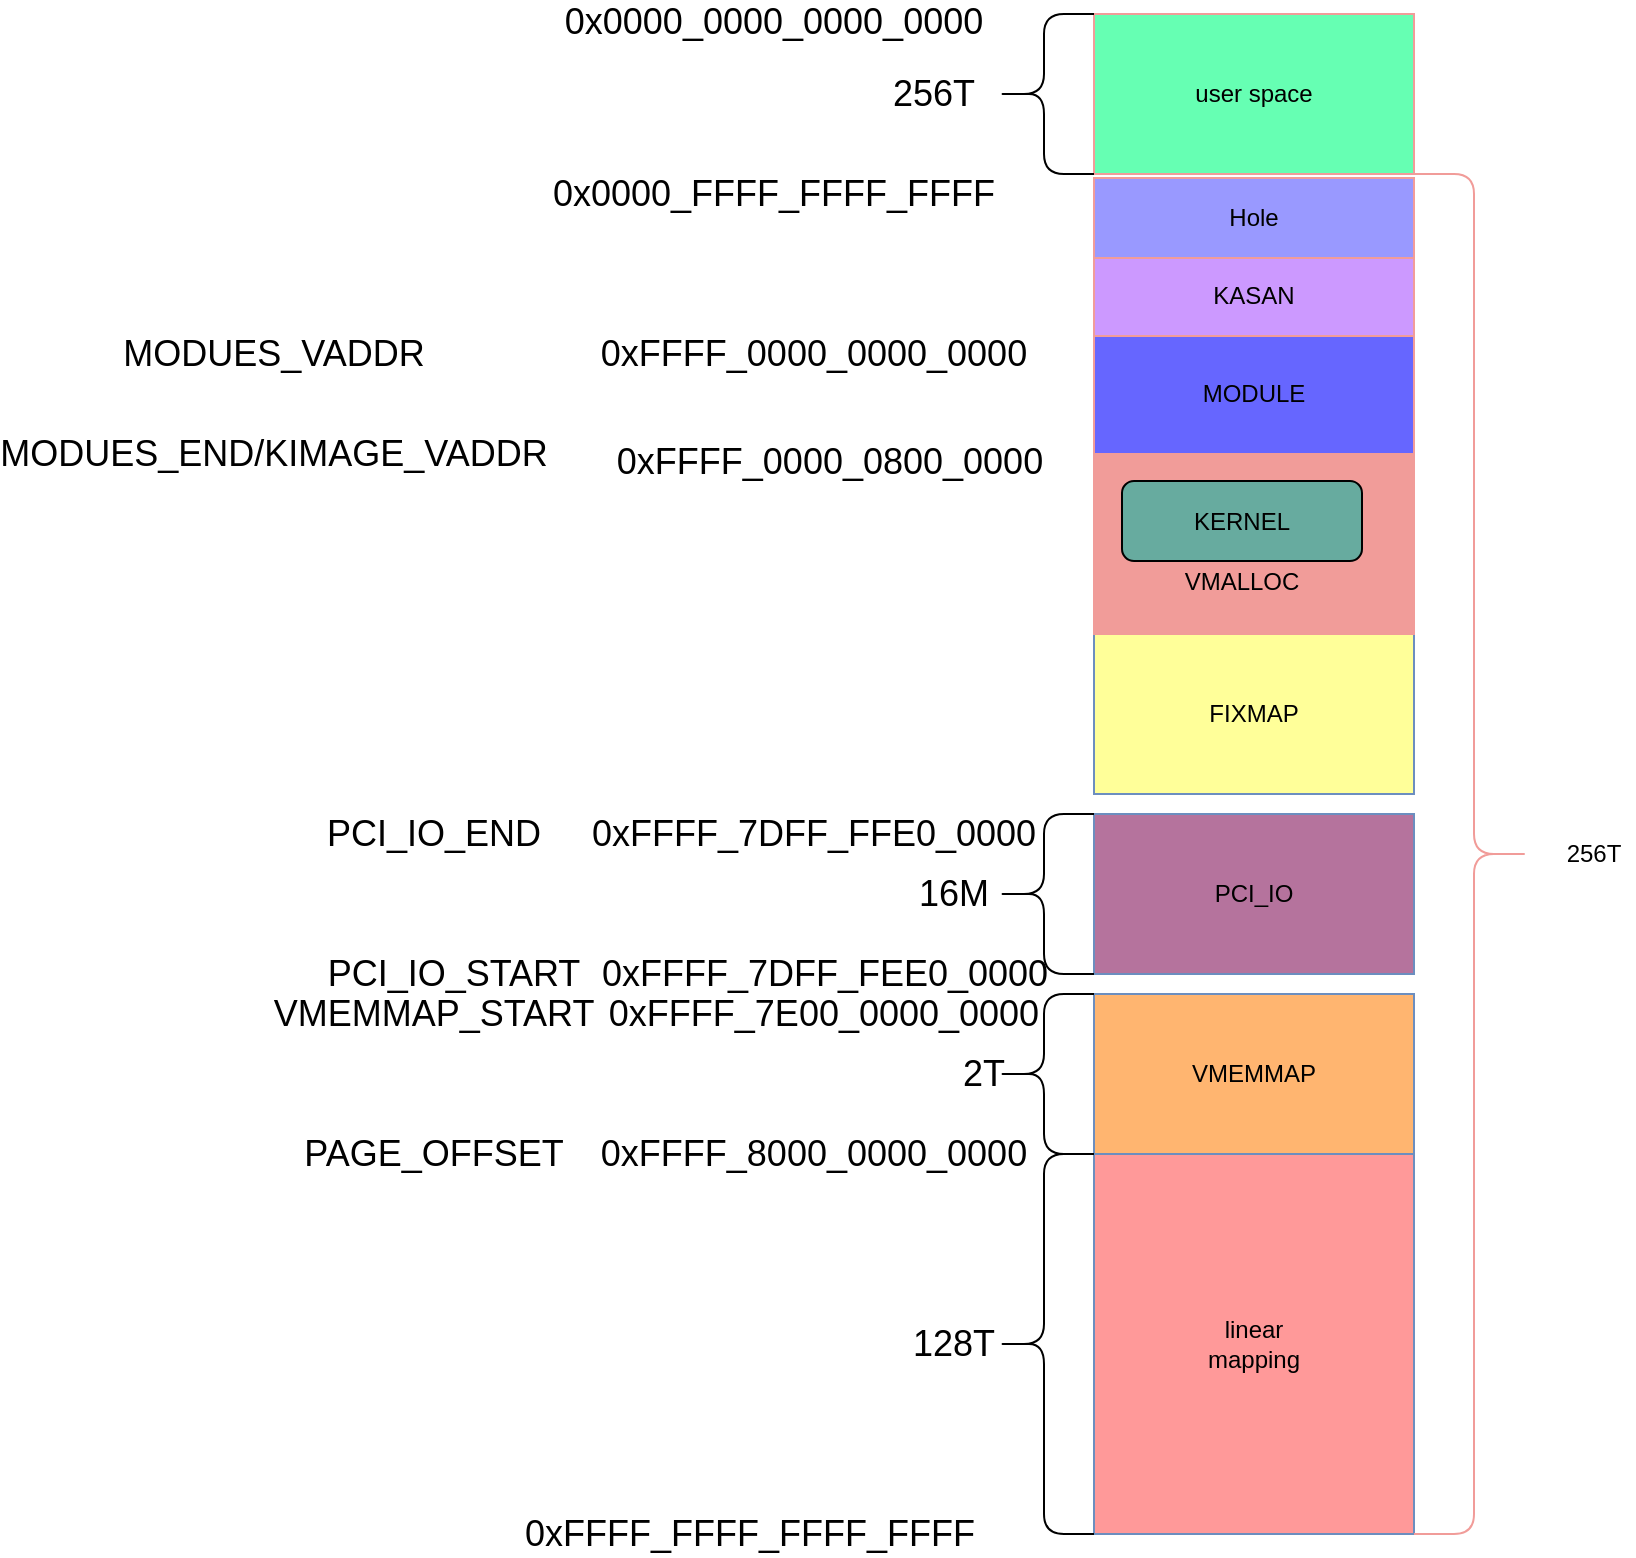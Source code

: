 <mxfile version="13.6.2" type="device"><diagram id="jogjM0BblvqriFZ8YtVY" name="Page-1"><mxGraphModel dx="2107" dy="-220" grid="1" gridSize="10" guides="1" tooltips="1" connect="1" arrows="1" fold="1" page="1" pageScale="1" pageWidth="827" pageHeight="1169" math="0" shadow="0"><root><mxCell id="0"/><mxCell id="1" parent="0"/><mxCell id="s6u-cCBRzzgsNUjcH62i-2" value="linear&lt;br&gt;mapping" style="rounded=0;whiteSpace=wrap;html=1;strokeColor=#6c8ebf;fillColor=#FF9999;" parent="1" vertex="1"><mxGeometry x="280" y="2040" width="160" height="190" as="geometry"/></mxCell><mxCell id="8mLpOvwJrAg97Xe25zqX-1" value="&lt;font style=&quot;font-size: 18px&quot;&gt;0xFFFF_FFFF_FFFF_FFFF&lt;/font&gt;" style="text;html=1;strokeColor=none;fillColor=none;align=center;verticalAlign=middle;whiteSpace=wrap;rounded=0;" vertex="1" parent="1"><mxGeometry x="87.5" y="2220" width="40" height="20" as="geometry"/></mxCell><mxCell id="8mLpOvwJrAg97Xe25zqX-2" value="&lt;font style=&quot;font-size: 18px&quot;&gt;0xFFFF_8000_0000_0000&lt;/font&gt;" style="text;html=1;strokeColor=none;fillColor=none;align=center;verticalAlign=middle;whiteSpace=wrap;rounded=0;" vertex="1" parent="1"><mxGeometry x="80" y="2030" width="120" height="20" as="geometry"/></mxCell><mxCell id="8mLpOvwJrAg97Xe25zqX-8" value="&lt;span style=&quot;font-size: 18px&quot;&gt;PAGE_OFFSET&lt;/span&gt;" style="text;html=1;strokeColor=none;fillColor=none;align=center;verticalAlign=middle;whiteSpace=wrap;rounded=0;" vertex="1" parent="1"><mxGeometry x="-70" y="2030" width="40" height="20" as="geometry"/></mxCell><mxCell id="8mLpOvwJrAg97Xe25zqX-15" value="&lt;span style=&quot;font-size: 18px&quot;&gt;VMEMMAP_START&lt;/span&gt;" style="text;html=1;strokeColor=none;fillColor=none;align=center;verticalAlign=middle;whiteSpace=wrap;rounded=0;" vertex="1" parent="1"><mxGeometry x="-70" y="1960" width="40" height="20" as="geometry"/></mxCell><mxCell id="8mLpOvwJrAg97Xe25zqX-18" value="&lt;font style=&quot;font-size: 18px&quot;&gt;128T&lt;/font&gt;" style="text;html=1;strokeColor=none;fillColor=none;align=center;verticalAlign=middle;whiteSpace=wrap;rounded=0;" vertex="1" parent="1"><mxGeometry x="190" y="2125" width="40" height="20" as="geometry"/></mxCell><mxCell id="8mLpOvwJrAg97Xe25zqX-20" value="VMEMMAP" style="rounded=0;whiteSpace=wrap;html=1;strokeColor=#6c8ebf;fillColor=#FFB570;" vertex="1" parent="1"><mxGeometry x="280" y="1960" width="160" height="80" as="geometry"/></mxCell><mxCell id="8mLpOvwJrAg97Xe25zqX-21" value="&lt;font style=&quot;font-size: 18px&quot;&gt;0xFFFF_7E00_0000_0000&lt;/font&gt;" style="text;html=1;strokeColor=none;fillColor=none;align=center;verticalAlign=middle;whiteSpace=wrap;rounded=0;" vertex="1" parent="1"><mxGeometry x="85" y="1960" width="120" height="20" as="geometry"/></mxCell><mxCell id="8mLpOvwJrAg97Xe25zqX-24" value="" style="shape=curlyBracket;whiteSpace=wrap;html=1;rounded=1;fillColor=#FF9999;" vertex="1" parent="1"><mxGeometry x="230" y="2040" width="50" height="190" as="geometry"/></mxCell><mxCell id="8mLpOvwJrAg97Xe25zqX-25" value="" style="shape=curlyBracket;whiteSpace=wrap;html=1;rounded=1;fillColor=#FF9999;" vertex="1" parent="1"><mxGeometry x="230" y="1960" width="50" height="80" as="geometry"/></mxCell><mxCell id="8mLpOvwJrAg97Xe25zqX-26" value="&lt;font style=&quot;font-size: 18px&quot;&gt;2T&lt;/font&gt;" style="text;html=1;strokeColor=none;fillColor=none;align=center;verticalAlign=middle;whiteSpace=wrap;rounded=0;" vertex="1" parent="1"><mxGeometry x="205" y="1990" width="40" height="20" as="geometry"/></mxCell><mxCell id="8mLpOvwJrAg97Xe25zqX-27" value="PCI_IO" style="rounded=0;whiteSpace=wrap;html=1;strokeColor=#6c8ebf;fillColor=#B5739D;" vertex="1" parent="1"><mxGeometry x="280" y="1870" width="160" height="80" as="geometry"/></mxCell><mxCell id="8mLpOvwJrAg97Xe25zqX-29" value="&lt;font style=&quot;font-size: 18px&quot;&gt;0xFFFF_7DFF_FEE0_0000&lt;/font&gt;" style="text;html=1;strokeColor=none;fillColor=none;align=center;verticalAlign=middle;whiteSpace=wrap;rounded=0;" vertex="1" parent="1"><mxGeometry x="87.5" y="1940" width="115" height="20" as="geometry"/></mxCell><mxCell id="8mLpOvwJrAg97Xe25zqX-30" value="&lt;span style=&quot;font-size: 18px&quot;&gt;PCI_IO_START&lt;/span&gt;" style="text;html=1;strokeColor=none;fillColor=none;align=center;verticalAlign=middle;whiteSpace=wrap;rounded=0;" vertex="1" parent="1"><mxGeometry x="-60" y="1940" width="40" height="20" as="geometry"/></mxCell><mxCell id="8mLpOvwJrAg97Xe25zqX-31" value="" style="shape=curlyBracket;whiteSpace=wrap;html=1;rounded=1;fillColor=#FFB570;" vertex="1" parent="1"><mxGeometry x="230" y="1870" width="50" height="80" as="geometry"/></mxCell><mxCell id="8mLpOvwJrAg97Xe25zqX-32" value="&lt;font style=&quot;font-size: 18px&quot;&gt;0xFFFF_7DFF_FFE0_0000&lt;/font&gt;" style="text;html=1;strokeColor=none;fillColor=none;align=center;verticalAlign=middle;whiteSpace=wrap;rounded=0;" vertex="1" parent="1"><mxGeometry x="80" y="1870" width="120" height="20" as="geometry"/></mxCell><mxCell id="8mLpOvwJrAg97Xe25zqX-34" value="&lt;font style=&quot;font-size: 18px&quot;&gt;16M&lt;/font&gt;" style="text;html=1;strokeColor=none;fillColor=none;align=center;verticalAlign=middle;whiteSpace=wrap;rounded=0;" vertex="1" parent="1"><mxGeometry x="190" y="1900" width="40" height="20" as="geometry"/></mxCell><mxCell id="8mLpOvwJrAg97Xe25zqX-35" value="FIXMAP" style="rounded=0;whiteSpace=wrap;html=1;strokeColor=#6c8ebf;fillColor=#FFFF99;" vertex="1" parent="1"><mxGeometry x="280" y="1780" width="160" height="80" as="geometry"/></mxCell><mxCell id="8mLpOvwJrAg97Xe25zqX-36" value="" style="rounded=0;whiteSpace=wrap;html=1;strokeColor=#F19C99;fillColor=#F19C99;" vertex="1" parent="1"><mxGeometry x="280" y="1690" width="160" height="90" as="geometry"/></mxCell><mxCell id="8mLpOvwJrAg97Xe25zqX-37" value="KERNEL" style="rounded=1;whiteSpace=wrap;html=1;fillColor=#67AB9F;" vertex="1" parent="1"><mxGeometry x="294" y="1703.5" width="120" height="40" as="geometry"/></mxCell><mxCell id="8mLpOvwJrAg97Xe25zqX-38" value="VMALLOC" style="text;html=1;strokeColor=none;fillColor=none;align=center;verticalAlign=middle;whiteSpace=wrap;rounded=0;" vertex="1" parent="1"><mxGeometry x="334" y="1743.5" width="40" height="20" as="geometry"/></mxCell><mxCell id="8mLpOvwJrAg97Xe25zqX-39" value="MODULE" style="rounded=0;whiteSpace=wrap;html=1;strokeColor=#F19C99;fillColor=#6666FF;" vertex="1" parent="1"><mxGeometry x="280" y="1630" width="160" height="60" as="geometry"/></mxCell><mxCell id="8mLpOvwJrAg97Xe25zqX-40" value="user space" style="rounded=0;whiteSpace=wrap;html=1;strokeColor=#F19C99;fillColor=#66FFB3;" vertex="1" parent="1"><mxGeometry x="280" y="1470" width="160" height="80" as="geometry"/></mxCell><mxCell id="8mLpOvwJrAg97Xe25zqX-41" value="&lt;font style=&quot;font-size: 18px&quot;&gt;0x0000_FFFF_FFFF_FFFF&lt;/font&gt;" style="text;html=1;strokeColor=none;fillColor=none;align=center;verticalAlign=middle;whiteSpace=wrap;rounded=0;" vertex="1" parent="1"><mxGeometry x="60" y="1550" width="120" height="20" as="geometry"/></mxCell><mxCell id="8mLpOvwJrAg97Xe25zqX-42" value="&lt;font style=&quot;font-size: 18px&quot;&gt;0x0000_0000_0000_0000&lt;/font&gt;" style="text;html=1;strokeColor=none;fillColor=none;align=center;verticalAlign=middle;whiteSpace=wrap;rounded=0;" vertex="1" parent="1"><mxGeometry x="60" y="1464" width="120" height="20" as="geometry"/></mxCell><mxCell id="8mLpOvwJrAg97Xe25zqX-45" value="" style="shape=curlyBracket;whiteSpace=wrap;html=1;rounded=1;fillColor=#FFB570;" vertex="1" parent="1"><mxGeometry x="230" y="1470" width="50" height="80" as="geometry"/></mxCell><mxCell id="8mLpOvwJrAg97Xe25zqX-46" value="KASAN" style="rounded=0;whiteSpace=wrap;html=1;strokeColor=#F19C99;fillColor=#CC99FF;" vertex="1" parent="1"><mxGeometry x="280" y="1591" width="160" height="40" as="geometry"/></mxCell><mxCell id="8mLpOvwJrAg97Xe25zqX-47" value="Hole" style="rounded=0;whiteSpace=wrap;html=1;strokeColor=#F19C99;fillColor=#9999FF;" vertex="1" parent="1"><mxGeometry x="280" y="1552" width="160" height="40" as="geometry"/></mxCell><mxCell id="8mLpOvwJrAg97Xe25zqX-49" value="" style="shape=curlyBracket;whiteSpace=wrap;html=1;rounded=1;strokeColor=#F19C99;fillColor=#CC99FF;direction=west;" vertex="1" parent="1"><mxGeometry x="440" y="1550" width="60" height="680" as="geometry"/></mxCell><mxCell id="8mLpOvwJrAg97Xe25zqX-52" value="&lt;font style=&quot;font-size: 18px&quot;&gt;256T&lt;/font&gt;" style="text;html=1;strokeColor=none;fillColor=none;align=center;verticalAlign=middle;whiteSpace=wrap;rounded=0;" vertex="1" parent="1"><mxGeometry x="180" y="1500" width="40" height="20" as="geometry"/></mxCell><mxCell id="8mLpOvwJrAg97Xe25zqX-53" value="256T" style="text;html=1;strokeColor=none;fillColor=none;align=center;verticalAlign=middle;whiteSpace=wrap;rounded=0;" vertex="1" parent="1"><mxGeometry x="510" y="1880" width="40" height="20" as="geometry"/></mxCell><mxCell id="8mLpOvwJrAg97Xe25zqX-58" value="&lt;span style=&quot;font-size: 18px&quot;&gt;PCI_IO_END&lt;/span&gt;" style="text;html=1;strokeColor=none;fillColor=none;align=center;verticalAlign=middle;whiteSpace=wrap;rounded=0;" vertex="1" parent="1"><mxGeometry x="-70" y="1870" width="40" height="20" as="geometry"/></mxCell><mxCell id="8mLpOvwJrAg97Xe25zqX-60" value="&lt;span style=&quot;font-size: 18px&quot;&gt;MODUES_END/KIMAGE_VADDR&lt;/span&gt;" style="text;html=1;strokeColor=none;fillColor=none;align=center;verticalAlign=middle;whiteSpace=wrap;rounded=0;" vertex="1" parent="1"><mxGeometry x="-150" y="1680" width="40" height="20" as="geometry"/></mxCell><mxCell id="8mLpOvwJrAg97Xe25zqX-61" value="&lt;font style=&quot;font-size: 18px&quot;&gt;0xFFFF_0000_0000_0000&lt;/font&gt;" style="text;html=1;strokeColor=none;fillColor=none;align=center;verticalAlign=middle;whiteSpace=wrap;rounded=0;" vertex="1" parent="1"><mxGeometry x="80" y="1630" width="120" height="20" as="geometry"/></mxCell><mxCell id="8mLpOvwJrAg97Xe25zqX-62" value="&lt;span style=&quot;font-size: 18px&quot;&gt;MODUES_VADDR&lt;/span&gt;" style="text;html=1;strokeColor=none;fillColor=none;align=center;verticalAlign=middle;whiteSpace=wrap;rounded=0;" vertex="1" parent="1"><mxGeometry x="-150" y="1630" width="40" height="20" as="geometry"/></mxCell><mxCell id="8mLpOvwJrAg97Xe25zqX-64" value="&lt;font style=&quot;font-size: 18px&quot;&gt;0xFFFF_0000_0800_0000&lt;/font&gt;" style="text;html=1;strokeColor=none;fillColor=none;align=center;verticalAlign=middle;whiteSpace=wrap;rounded=0;" vertex="1" parent="1"><mxGeometry x="87.5" y="1683.5" width="120" height="20" as="geometry"/></mxCell></root></mxGraphModel></diagram></mxfile>